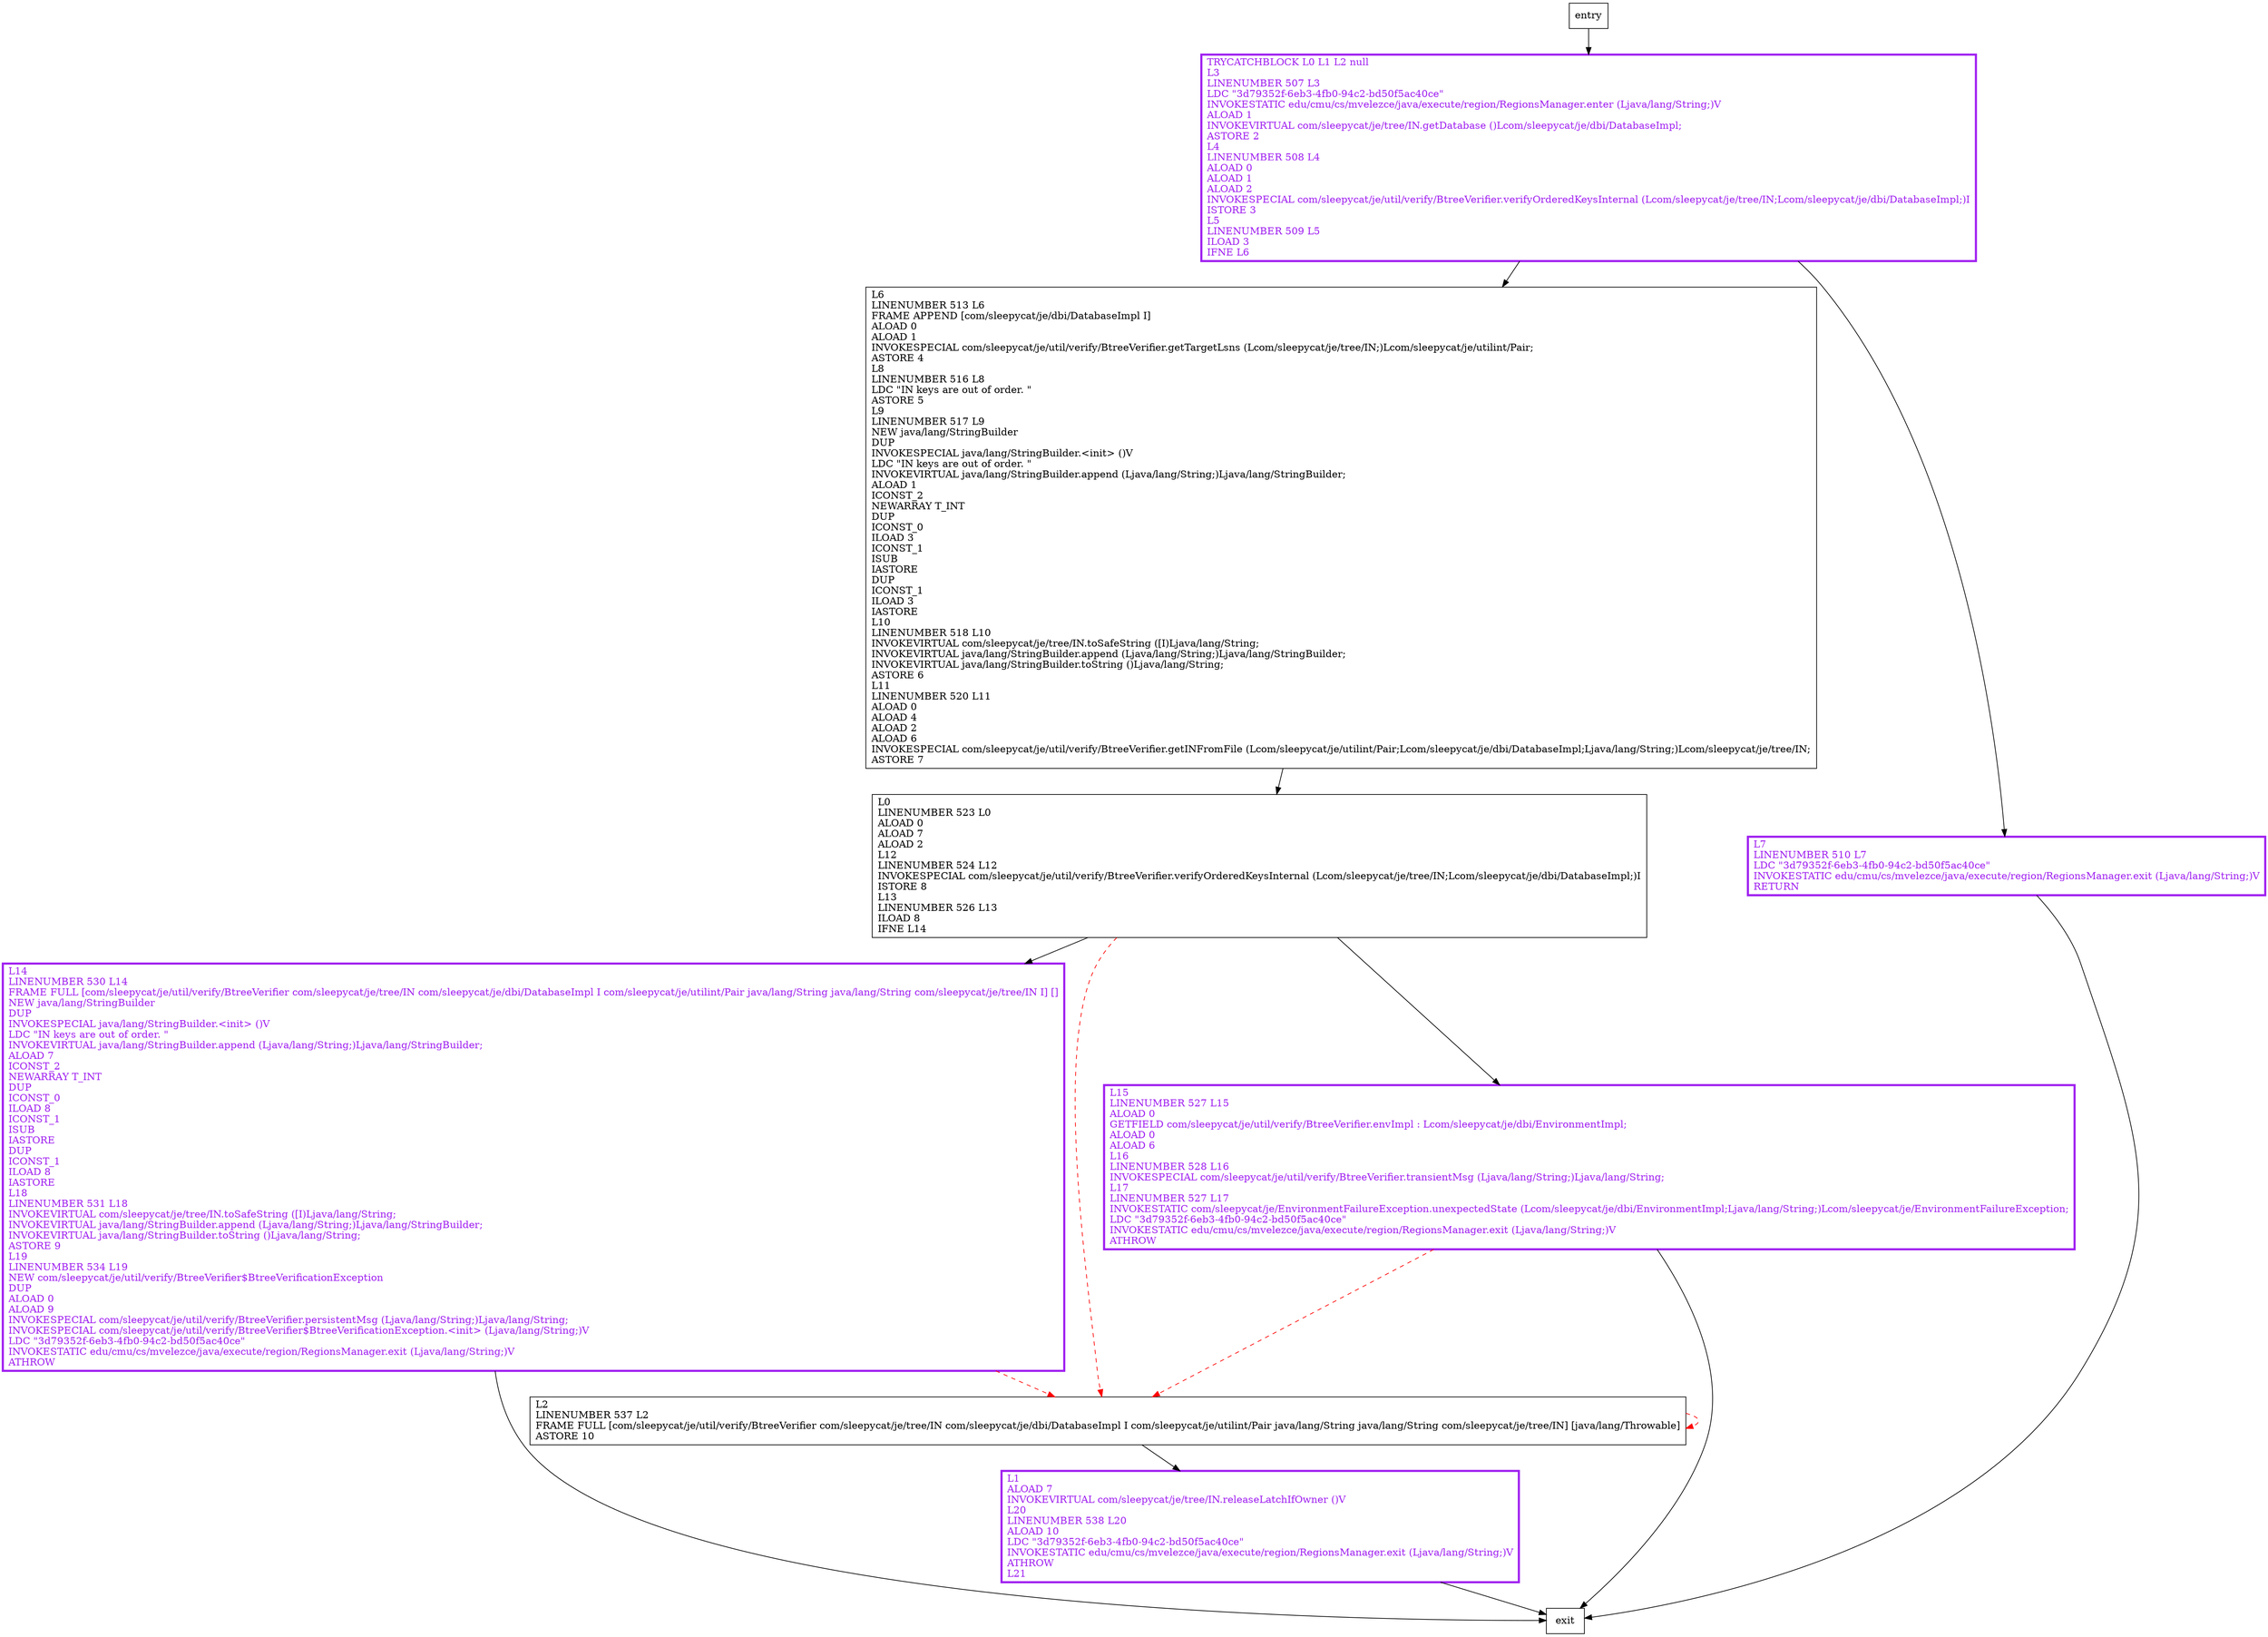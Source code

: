 digraph verifyOrderedKeys {
node [shape=record];
1129865545 [label="TRYCATCHBLOCK L0 L1 L2 null\lL3\lLINENUMBER 507 L3\lLDC \"3d79352f-6eb3-4fb0-94c2-bd50f5ac40ce\"\lINVOKESTATIC edu/cmu/cs/mvelezce/java/execute/region/RegionsManager.enter (Ljava/lang/String;)V\lALOAD 1\lINVOKEVIRTUAL com/sleepycat/je/tree/IN.getDatabase ()Lcom/sleepycat/je/dbi/DatabaseImpl;\lASTORE 2\lL4\lLINENUMBER 508 L4\lALOAD 0\lALOAD 1\lALOAD 2\lINVOKESPECIAL com/sleepycat/je/util/verify/BtreeVerifier.verifyOrderedKeysInternal (Lcom/sleepycat/je/tree/IN;Lcom/sleepycat/je/dbi/DatabaseImpl;)I\lISTORE 3\lL5\lLINENUMBER 509 L5\lILOAD 3\lIFNE L6\l"];
61159232 [label="L14\lLINENUMBER 530 L14\lFRAME FULL [com/sleepycat/je/util/verify/BtreeVerifier com/sleepycat/je/tree/IN com/sleepycat/je/dbi/DatabaseImpl I com/sleepycat/je/utilint/Pair java/lang/String java/lang/String com/sleepycat/je/tree/IN I] []\lNEW java/lang/StringBuilder\lDUP\lINVOKESPECIAL java/lang/StringBuilder.\<init\> ()V\lLDC \"IN keys are out of order. \"\lINVOKEVIRTUAL java/lang/StringBuilder.append (Ljava/lang/String;)Ljava/lang/StringBuilder;\lALOAD 7\lICONST_2\lNEWARRAY T_INT\lDUP\lICONST_0\lILOAD 8\lICONST_1\lISUB\lIASTORE\lDUP\lICONST_1\lILOAD 8\lIASTORE\lL18\lLINENUMBER 531 L18\lINVOKEVIRTUAL com/sleepycat/je/tree/IN.toSafeString ([I)Ljava/lang/String;\lINVOKEVIRTUAL java/lang/StringBuilder.append (Ljava/lang/String;)Ljava/lang/StringBuilder;\lINVOKEVIRTUAL java/lang/StringBuilder.toString ()Ljava/lang/String;\lASTORE 9\lL19\lLINENUMBER 534 L19\lNEW com/sleepycat/je/util/verify/BtreeVerifier$BtreeVerificationException\lDUP\lALOAD 0\lALOAD 9\lINVOKESPECIAL com/sleepycat/je/util/verify/BtreeVerifier.persistentMsg (Ljava/lang/String;)Ljava/lang/String;\lINVOKESPECIAL com/sleepycat/je/util/verify/BtreeVerifier$BtreeVerificationException.\<init\> (Ljava/lang/String;)V\lLDC \"3d79352f-6eb3-4fb0-94c2-bd50f5ac40ce\"\lINVOKESTATIC edu/cmu/cs/mvelezce/java/execute/region/RegionsManager.exit (Ljava/lang/String;)V\lATHROW\l"];
496277009 [label="L2\lLINENUMBER 537 L2\lFRAME FULL [com/sleepycat/je/util/verify/BtreeVerifier com/sleepycat/je/tree/IN com/sleepycat/je/dbi/DatabaseImpl I com/sleepycat/je/utilint/Pair java/lang/String java/lang/String com/sleepycat/je/tree/IN] [java/lang/Throwable]\lASTORE 10\l"];
645885737 [label="L1\lALOAD 7\lINVOKEVIRTUAL com/sleepycat/je/tree/IN.releaseLatchIfOwner ()V\lL20\lLINENUMBER 538 L20\lALOAD 10\lLDC \"3d79352f-6eb3-4fb0-94c2-bd50f5ac40ce\"\lINVOKESTATIC edu/cmu/cs/mvelezce/java/execute/region/RegionsManager.exit (Ljava/lang/String;)V\lATHROW\lL21\l"];
976756027 [label="L15\lLINENUMBER 527 L15\lALOAD 0\lGETFIELD com/sleepycat/je/util/verify/BtreeVerifier.envImpl : Lcom/sleepycat/je/dbi/EnvironmentImpl;\lALOAD 0\lALOAD 6\lL16\lLINENUMBER 528 L16\lINVOKESPECIAL com/sleepycat/je/util/verify/BtreeVerifier.transientMsg (Ljava/lang/String;)Ljava/lang/String;\lL17\lLINENUMBER 527 L17\lINVOKESTATIC com/sleepycat/je/EnvironmentFailureException.unexpectedState (Lcom/sleepycat/je/dbi/EnvironmentImpl;Ljava/lang/String;)Lcom/sleepycat/je/EnvironmentFailureException;\lLDC \"3d79352f-6eb3-4fb0-94c2-bd50f5ac40ce\"\lINVOKESTATIC edu/cmu/cs/mvelezce/java/execute/region/RegionsManager.exit (Ljava/lang/String;)V\lATHROW\l"];
1734644721 [label="L0\lLINENUMBER 523 L0\lALOAD 0\lALOAD 7\lALOAD 2\lL12\lLINENUMBER 524 L12\lINVOKESPECIAL com/sleepycat/je/util/verify/BtreeVerifier.verifyOrderedKeysInternal (Lcom/sleepycat/je/tree/IN;Lcom/sleepycat/je/dbi/DatabaseImpl;)I\lISTORE 8\lL13\lLINENUMBER 526 L13\lILOAD 8\lIFNE L14\l"];
491187907 [label="L6\lLINENUMBER 513 L6\lFRAME APPEND [com/sleepycat/je/dbi/DatabaseImpl I]\lALOAD 0\lALOAD 1\lINVOKESPECIAL com/sleepycat/je/util/verify/BtreeVerifier.getTargetLsns (Lcom/sleepycat/je/tree/IN;)Lcom/sleepycat/je/utilint/Pair;\lASTORE 4\lL8\lLINENUMBER 516 L8\lLDC \"IN keys are out of order. \"\lASTORE 5\lL9\lLINENUMBER 517 L9\lNEW java/lang/StringBuilder\lDUP\lINVOKESPECIAL java/lang/StringBuilder.\<init\> ()V\lLDC \"IN keys are out of order. \"\lINVOKEVIRTUAL java/lang/StringBuilder.append (Ljava/lang/String;)Ljava/lang/StringBuilder;\lALOAD 1\lICONST_2\lNEWARRAY T_INT\lDUP\lICONST_0\lILOAD 3\lICONST_1\lISUB\lIASTORE\lDUP\lICONST_1\lILOAD 3\lIASTORE\lL10\lLINENUMBER 518 L10\lINVOKEVIRTUAL com/sleepycat/je/tree/IN.toSafeString ([I)Ljava/lang/String;\lINVOKEVIRTUAL java/lang/StringBuilder.append (Ljava/lang/String;)Ljava/lang/StringBuilder;\lINVOKEVIRTUAL java/lang/StringBuilder.toString ()Ljava/lang/String;\lASTORE 6\lL11\lLINENUMBER 520 L11\lALOAD 0\lALOAD 4\lALOAD 2\lALOAD 6\lINVOKESPECIAL com/sleepycat/je/util/verify/BtreeVerifier.getINFromFile (Lcom/sleepycat/je/utilint/Pair;Lcom/sleepycat/je/dbi/DatabaseImpl;Ljava/lang/String;)Lcom/sleepycat/je/tree/IN;\lASTORE 7\l"];
1585323393 [label="L7\lLINENUMBER 510 L7\lLDC \"3d79352f-6eb3-4fb0-94c2-bd50f5ac40ce\"\lINVOKESTATIC edu/cmu/cs/mvelezce/java/execute/region/RegionsManager.exit (Ljava/lang/String;)V\lRETURN\l"];
entry;
exit;
entry -> 1129865545
1129865545 -> 491187907
1129865545 -> 1585323393
61159232 -> exit
61159232 -> 496277009 [style=dashed, color=red]
496277009 -> 496277009 [style=dashed, color=red]
496277009 -> 645885737
645885737 -> exit
976756027 -> exit
976756027 -> 496277009 [style=dashed, color=red]
1734644721 -> 61159232
1734644721 -> 496277009 [style=dashed, color=red]
1734644721 -> 976756027
491187907 -> 1734644721
1585323393 -> exit
1129865545[fontcolor="purple", penwidth=3, color="purple"];
61159232[fontcolor="purple", penwidth=3, color="purple"];
645885737[fontcolor="purple", penwidth=3, color="purple"];
976756027[fontcolor="purple", penwidth=3, color="purple"];
1585323393[fontcolor="purple", penwidth=3, color="purple"];
}
